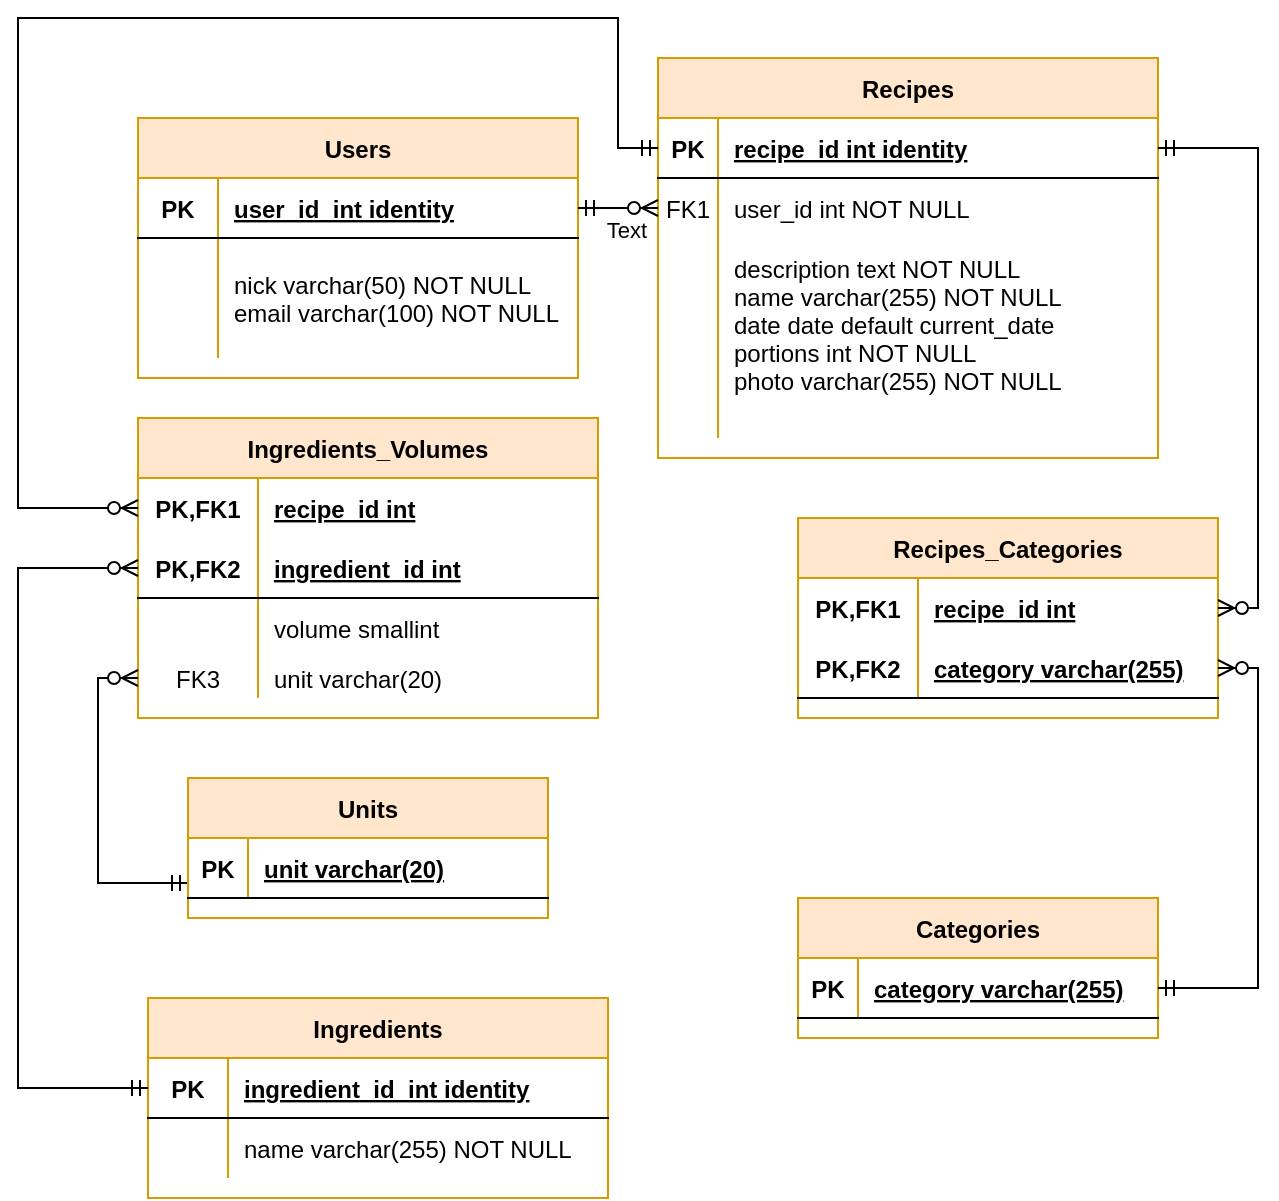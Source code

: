 <mxfile>
    <diagram id="R2lEEEUBdFMjLlhIrx00" name="Page-1">
        <mxGraphModel dx="469" dy="608" grid="1" gridSize="10" guides="1" tooltips="1" connect="1" arrows="1" fold="1" page="1" pageScale="1" pageWidth="850" pageHeight="1100" math="0" shadow="0" extFonts="Permanent Marker^https://fonts.googleapis.com/css?family=Permanent+Marker">
            <root>
                <mxCell id="0"/>
                <mxCell id="1" parent="0"/>
                <mxCell id="C-vyLk0tnHw3VtMMgP7b-2" value="Recipes" style="shape=table;startSize=30;container=1;collapsible=1;childLayout=tableLayout;fixedRows=1;rowLines=0;fontStyle=1;align=center;resizeLast=1;fillColor=#ffe6cc;strokeColor=#d79b00;fontColor=#000000;" parent="1" vertex="1">
                    <mxGeometry x="450" y="110" width="250" height="200" as="geometry"/>
                </mxCell>
                <mxCell id="C-vyLk0tnHw3VtMMgP7b-3" value="" style="shape=partialRectangle;collapsible=0;dropTarget=0;pointerEvents=0;fillColor=none;points=[[0,0.5],[1,0.5]];portConstraint=eastwest;top=0;left=0;right=0;bottom=1;" parent="C-vyLk0tnHw3VtMMgP7b-2" vertex="1">
                    <mxGeometry y="30" width="250" height="30" as="geometry"/>
                </mxCell>
                <mxCell id="C-vyLk0tnHw3VtMMgP7b-4" value="PK" style="shape=partialRectangle;overflow=hidden;connectable=0;fillColor=none;top=0;left=0;bottom=0;right=0;fontStyle=1;" parent="C-vyLk0tnHw3VtMMgP7b-3" vertex="1">
                    <mxGeometry width="30" height="30" as="geometry"/>
                </mxCell>
                <mxCell id="C-vyLk0tnHw3VtMMgP7b-5" value="recipe_id int identity" style="shape=partialRectangle;overflow=hidden;connectable=0;fillColor=none;top=0;left=0;bottom=0;right=0;align=left;spacingLeft=6;fontStyle=5;" parent="C-vyLk0tnHw3VtMMgP7b-3" vertex="1">
                    <mxGeometry x="30" width="220" height="30" as="geometry"/>
                </mxCell>
                <mxCell id="C-vyLk0tnHw3VtMMgP7b-6" value="" style="shape=partialRectangle;collapsible=0;dropTarget=0;pointerEvents=0;fillColor=none;points=[[0,0.5],[1,0.5]];portConstraint=eastwest;top=0;left=0;right=0;bottom=0;" parent="C-vyLk0tnHw3VtMMgP7b-2" vertex="1">
                    <mxGeometry y="60" width="250" height="30" as="geometry"/>
                </mxCell>
                <mxCell id="C-vyLk0tnHw3VtMMgP7b-7" value="FK1" style="shape=partialRectangle;overflow=hidden;connectable=0;fillColor=none;top=0;left=0;bottom=0;right=0;" parent="C-vyLk0tnHw3VtMMgP7b-6" vertex="1">
                    <mxGeometry width="30" height="30" as="geometry"/>
                </mxCell>
                <mxCell id="C-vyLk0tnHw3VtMMgP7b-8" value="user_id int NOT NULL" style="shape=partialRectangle;overflow=hidden;connectable=0;fillColor=none;top=0;left=0;bottom=0;right=0;align=left;spacingLeft=6;" parent="C-vyLk0tnHw3VtMMgP7b-6" vertex="1">
                    <mxGeometry x="30" width="220" height="30" as="geometry"/>
                </mxCell>
                <mxCell id="C-vyLk0tnHw3VtMMgP7b-9" value="" style="shape=partialRectangle;collapsible=0;dropTarget=0;pointerEvents=0;fillColor=none;points=[[0,0.5],[1,0.5]];portConstraint=eastwest;top=0;left=0;right=0;bottom=0;" parent="C-vyLk0tnHw3VtMMgP7b-2" vertex="1">
                    <mxGeometry y="90" width="250" height="100" as="geometry"/>
                </mxCell>
                <mxCell id="C-vyLk0tnHw3VtMMgP7b-10" value="" style="shape=partialRectangle;overflow=hidden;connectable=0;fillColor=none;top=0;left=0;bottom=0;right=0;" parent="C-vyLk0tnHw3VtMMgP7b-9" vertex="1">
                    <mxGeometry width="30" height="100" as="geometry"/>
                </mxCell>
                <mxCell id="C-vyLk0tnHw3VtMMgP7b-11" value="description text NOT NULL&#10;name varchar(255) NOT NULL&#10;date date default current_date&#10;portions int NOT NULL&#10;photo varchar(255) NOT NULL&#10;" style="shape=partialRectangle;overflow=hidden;connectable=0;fillColor=none;top=0;left=0;bottom=0;right=0;align=left;spacingLeft=6;" parent="C-vyLk0tnHw3VtMMgP7b-9" vertex="1">
                    <mxGeometry x="30" width="220" height="100" as="geometry"/>
                </mxCell>
                <mxCell id="C-vyLk0tnHw3VtMMgP7b-23" value="Users" style="shape=table;startSize=30;container=1;collapsible=1;childLayout=tableLayout;fixedRows=1;rowLines=0;fontStyle=1;align=center;resizeLast=1;fillColor=#ffe6cc;strokeColor=#d79b00;fontColor=#000000;" parent="1" vertex="1">
                    <mxGeometry x="190" y="140" width="220" height="130" as="geometry"/>
                </mxCell>
                <mxCell id="C-vyLk0tnHw3VtMMgP7b-24" value="" style="shape=partialRectangle;collapsible=0;dropTarget=0;pointerEvents=0;fillColor=none;points=[[0,0.5],[1,0.5]];portConstraint=eastwest;top=0;left=0;right=0;bottom=1;" parent="C-vyLk0tnHw3VtMMgP7b-23" vertex="1">
                    <mxGeometry y="30" width="220" height="30" as="geometry"/>
                </mxCell>
                <mxCell id="C-vyLk0tnHw3VtMMgP7b-25" value="PK" style="shape=partialRectangle;overflow=hidden;connectable=0;fillColor=none;top=0;left=0;bottom=0;right=0;fontStyle=1;" parent="C-vyLk0tnHw3VtMMgP7b-24" vertex="1">
                    <mxGeometry width="40" height="30" as="geometry"/>
                </mxCell>
                <mxCell id="C-vyLk0tnHw3VtMMgP7b-26" value="user_id  int identity" style="shape=partialRectangle;overflow=hidden;connectable=0;fillColor=none;top=0;left=0;bottom=0;right=0;align=left;spacingLeft=6;fontStyle=5;" parent="C-vyLk0tnHw3VtMMgP7b-24" vertex="1">
                    <mxGeometry x="40" width="180" height="30" as="geometry"/>
                </mxCell>
                <mxCell id="C-vyLk0tnHw3VtMMgP7b-27" value="" style="shape=partialRectangle;collapsible=0;dropTarget=0;pointerEvents=0;fillColor=none;points=[[0,0.5],[1,0.5]];portConstraint=eastwest;top=0;left=0;right=0;bottom=0;" parent="C-vyLk0tnHw3VtMMgP7b-23" vertex="1">
                    <mxGeometry y="60" width="220" height="60" as="geometry"/>
                </mxCell>
                <mxCell id="C-vyLk0tnHw3VtMMgP7b-28" value="" style="shape=partialRectangle;overflow=hidden;connectable=0;fillColor=none;top=0;left=0;bottom=0;right=0;" parent="C-vyLk0tnHw3VtMMgP7b-27" vertex="1">
                    <mxGeometry width="40" height="60" as="geometry"/>
                </mxCell>
                <mxCell id="C-vyLk0tnHw3VtMMgP7b-29" value="nick varchar(50) NOT NULL&#10;email varchar(100) NOT NULL" style="shape=partialRectangle;overflow=hidden;connectable=0;fillColor=none;top=0;left=0;bottom=0;right=0;align=left;spacingLeft=6;" parent="C-vyLk0tnHw3VtMMgP7b-27" vertex="1">
                    <mxGeometry x="40" width="180" height="60" as="geometry"/>
                </mxCell>
                <mxCell id="oIAYvLLcS-4hc6adBcJZ-5" value="Recipes_Categories" style="shape=table;startSize=30;container=1;collapsible=1;childLayout=tableLayout;fixedRows=1;rowLines=0;fontStyle=1;align=center;resizeLast=1;fillColor=#ffe6cc;strokeColor=#d79b00;fontColor=#000000;" parent="1" vertex="1">
                    <mxGeometry x="520" y="340" width="210" height="100" as="geometry"/>
                </mxCell>
                <mxCell id="oIAYvLLcS-4hc6adBcJZ-6" value="" style="shape=partialRectangle;collapsible=0;dropTarget=0;pointerEvents=0;fillColor=none;top=0;left=0;bottom=0;right=0;points=[[0,0.5],[1,0.5]];portConstraint=eastwest;" parent="oIAYvLLcS-4hc6adBcJZ-5" vertex="1">
                    <mxGeometry y="30" width="210" height="30" as="geometry"/>
                </mxCell>
                <mxCell id="oIAYvLLcS-4hc6adBcJZ-7" value="PK,FK1" style="shape=partialRectangle;connectable=0;fillColor=none;top=0;left=0;bottom=0;right=0;fontStyle=1;overflow=hidden;" parent="oIAYvLLcS-4hc6adBcJZ-6" vertex="1">
                    <mxGeometry width="60" height="30" as="geometry"/>
                </mxCell>
                <mxCell id="oIAYvLLcS-4hc6adBcJZ-8" value="recipe_id int" style="shape=partialRectangle;connectable=0;fillColor=none;top=0;left=0;bottom=0;right=0;align=left;spacingLeft=6;fontStyle=5;overflow=hidden;" parent="oIAYvLLcS-4hc6adBcJZ-6" vertex="1">
                    <mxGeometry x="60" width="150" height="30" as="geometry"/>
                </mxCell>
                <mxCell id="oIAYvLLcS-4hc6adBcJZ-9" value="" style="shape=partialRectangle;collapsible=0;dropTarget=0;pointerEvents=0;fillColor=none;top=0;left=0;bottom=1;right=0;points=[[0,0.5],[1,0.5]];portConstraint=eastwest;" parent="oIAYvLLcS-4hc6adBcJZ-5" vertex="1">
                    <mxGeometry y="60" width="210" height="30" as="geometry"/>
                </mxCell>
                <mxCell id="oIAYvLLcS-4hc6adBcJZ-10" value="PK,FK2" style="shape=partialRectangle;connectable=0;fillColor=none;top=0;left=0;bottom=0;right=0;fontStyle=1;overflow=hidden;" parent="oIAYvLLcS-4hc6adBcJZ-9" vertex="1">
                    <mxGeometry width="60" height="30" as="geometry"/>
                </mxCell>
                <mxCell id="oIAYvLLcS-4hc6adBcJZ-11" value="category varchar(255)" style="shape=partialRectangle;connectable=0;fillColor=none;top=0;left=0;bottom=0;right=0;align=left;spacingLeft=6;fontStyle=5;overflow=hidden;" parent="oIAYvLLcS-4hc6adBcJZ-9" vertex="1">
                    <mxGeometry x="60" width="150" height="30" as="geometry"/>
                </mxCell>
                <mxCell id="oIAYvLLcS-4hc6adBcJZ-22" value="Categories" style="shape=table;startSize=30;container=1;collapsible=1;childLayout=tableLayout;fixedRows=1;rowLines=0;fontStyle=1;align=center;resizeLast=1;fillColor=#ffe6cc;strokeColor=#d79b00;fontColor=#000000;" parent="1" vertex="1">
                    <mxGeometry x="520" y="530" width="180" height="70" as="geometry"/>
                </mxCell>
                <mxCell id="oIAYvLLcS-4hc6adBcJZ-23" value="" style="shape=partialRectangle;collapsible=0;dropTarget=0;pointerEvents=0;fillColor=none;top=0;left=0;bottom=1;right=0;points=[[0,0.5],[1,0.5]];portConstraint=eastwest;" parent="oIAYvLLcS-4hc6adBcJZ-22" vertex="1">
                    <mxGeometry y="30" width="180" height="30" as="geometry"/>
                </mxCell>
                <mxCell id="oIAYvLLcS-4hc6adBcJZ-24" value="PK" style="shape=partialRectangle;connectable=0;fillColor=none;top=0;left=0;bottom=0;right=0;fontStyle=1;overflow=hidden;" parent="oIAYvLLcS-4hc6adBcJZ-23" vertex="1">
                    <mxGeometry width="30" height="30" as="geometry"/>
                </mxCell>
                <mxCell id="oIAYvLLcS-4hc6adBcJZ-25" value="category varchar(255)" style="shape=partialRectangle;connectable=0;fillColor=none;top=0;left=0;bottom=0;right=0;align=left;spacingLeft=6;fontStyle=5;overflow=hidden;" parent="oIAYvLLcS-4hc6adBcJZ-23" vertex="1">
                    <mxGeometry x="30" width="150" height="30" as="geometry"/>
                </mxCell>
                <mxCell id="oIAYvLLcS-4hc6adBcJZ-36" style="edgeStyle=orthogonalEdgeStyle;rounded=0;orthogonalLoop=1;jettySize=auto;html=1;exitX=1;exitY=0.5;exitDx=0;exitDy=0;entryX=1;entryY=0.5;entryDx=0;entryDy=0;startArrow=ERmandOne;startFill=0;endArrow=ERzeroToMany;endFill=1;" parent="1" source="oIAYvLLcS-4hc6adBcJZ-23" target="oIAYvLLcS-4hc6adBcJZ-9" edge="1">
                    <mxGeometry relative="1" as="geometry"/>
                </mxCell>
                <mxCell id="oIAYvLLcS-4hc6adBcJZ-37" value="Ingredients_Volumes" style="shape=table;startSize=30;container=1;collapsible=1;childLayout=tableLayout;fixedRows=1;rowLines=0;fontStyle=1;align=center;resizeLast=1;fillColor=#ffe6cc;strokeColor=#d79b00;fontColor=#000000;" parent="1" vertex="1">
                    <mxGeometry x="190" y="290" width="230" height="150" as="geometry"/>
                </mxCell>
                <mxCell id="oIAYvLLcS-4hc6adBcJZ-38" value="" style="shape=partialRectangle;collapsible=0;dropTarget=0;pointerEvents=0;fillColor=none;top=0;left=0;bottom=0;right=0;points=[[0,0.5],[1,0.5]];portConstraint=eastwest;" parent="oIAYvLLcS-4hc6adBcJZ-37" vertex="1">
                    <mxGeometry y="30" width="230" height="30" as="geometry"/>
                </mxCell>
                <mxCell id="oIAYvLLcS-4hc6adBcJZ-39" value="PK,FK1" style="shape=partialRectangle;connectable=0;fillColor=none;top=0;left=0;bottom=0;right=0;fontStyle=1;overflow=hidden;" parent="oIAYvLLcS-4hc6adBcJZ-38" vertex="1">
                    <mxGeometry width="60" height="30" as="geometry"/>
                </mxCell>
                <mxCell id="oIAYvLLcS-4hc6adBcJZ-40" value="recipe_id int" style="shape=partialRectangle;connectable=0;fillColor=none;top=0;left=0;bottom=0;right=0;align=left;spacingLeft=6;fontStyle=5;overflow=hidden;" parent="oIAYvLLcS-4hc6adBcJZ-38" vertex="1">
                    <mxGeometry x="60" width="170" height="30" as="geometry"/>
                </mxCell>
                <mxCell id="oIAYvLLcS-4hc6adBcJZ-41" value="" style="shape=partialRectangle;collapsible=0;dropTarget=0;pointerEvents=0;fillColor=none;top=0;left=0;bottom=1;right=0;points=[[0,0.5],[1,0.5]];portConstraint=eastwest;" parent="oIAYvLLcS-4hc6adBcJZ-37" vertex="1">
                    <mxGeometry y="60" width="230" height="30" as="geometry"/>
                </mxCell>
                <mxCell id="oIAYvLLcS-4hc6adBcJZ-42" value="PK,FK2" style="shape=partialRectangle;connectable=0;fillColor=none;top=0;left=0;bottom=0;right=0;fontStyle=1;overflow=hidden;" parent="oIAYvLLcS-4hc6adBcJZ-41" vertex="1">
                    <mxGeometry width="60" height="30" as="geometry"/>
                </mxCell>
                <mxCell id="oIAYvLLcS-4hc6adBcJZ-43" value="ingredient_id int" style="shape=partialRectangle;connectable=0;fillColor=none;top=0;left=0;bottom=0;right=0;align=left;spacingLeft=6;fontStyle=5;overflow=hidden;" parent="oIAYvLLcS-4hc6adBcJZ-41" vertex="1">
                    <mxGeometry x="60" width="170" height="30" as="geometry"/>
                </mxCell>
                <mxCell id="oIAYvLLcS-4hc6adBcJZ-44" value="" style="shape=partialRectangle;collapsible=0;dropTarget=0;pointerEvents=0;fillColor=none;top=0;left=0;bottom=0;right=0;points=[[0,0.5],[1,0.5]];portConstraint=eastwest;" parent="oIAYvLLcS-4hc6adBcJZ-37" vertex="1">
                    <mxGeometry y="90" width="230" height="30" as="geometry"/>
                </mxCell>
                <mxCell id="oIAYvLLcS-4hc6adBcJZ-45" value="" style="shape=partialRectangle;connectable=0;fillColor=none;top=0;left=0;bottom=0;right=0;editable=1;overflow=hidden;" parent="oIAYvLLcS-4hc6adBcJZ-44" vertex="1">
                    <mxGeometry width="60" height="30" as="geometry"/>
                </mxCell>
                <mxCell id="oIAYvLLcS-4hc6adBcJZ-46" value="volume smallint" style="shape=partialRectangle;connectable=0;fillColor=none;top=0;left=0;bottom=0;right=0;align=left;spacingLeft=6;overflow=hidden;" parent="oIAYvLLcS-4hc6adBcJZ-44" vertex="1">
                    <mxGeometry x="60" width="170" height="30" as="geometry"/>
                </mxCell>
                <mxCell id="oIAYvLLcS-4hc6adBcJZ-47" value="" style="shape=partialRectangle;collapsible=0;dropTarget=0;pointerEvents=0;fillColor=none;top=0;left=0;bottom=0;right=0;points=[[0,0.5],[1,0.5]];portConstraint=eastwest;" parent="oIAYvLLcS-4hc6adBcJZ-37" vertex="1">
                    <mxGeometry y="120" width="230" height="20" as="geometry"/>
                </mxCell>
                <mxCell id="oIAYvLLcS-4hc6adBcJZ-48" value="FK3" style="shape=partialRectangle;connectable=0;fillColor=none;top=0;left=0;bottom=0;right=0;editable=1;overflow=hidden;" parent="oIAYvLLcS-4hc6adBcJZ-47" vertex="1">
                    <mxGeometry width="60" height="20" as="geometry"/>
                </mxCell>
                <mxCell id="oIAYvLLcS-4hc6adBcJZ-49" value="unit varchar(20)" style="shape=partialRectangle;connectable=0;fillColor=none;top=0;left=0;bottom=0;right=0;align=left;spacingLeft=6;overflow=hidden;" parent="oIAYvLLcS-4hc6adBcJZ-47" vertex="1">
                    <mxGeometry x="60" width="170" height="20" as="geometry"/>
                </mxCell>
                <mxCell id="oIAYvLLcS-4hc6adBcJZ-62" style="edgeStyle=orthogonalEdgeStyle;rounded=0;orthogonalLoop=1;jettySize=auto;html=1;exitX=0;exitY=0.75;exitDx=0;exitDy=0;entryX=0;entryY=0.5;entryDx=0;entryDy=0;startArrow=ERmandOne;startFill=0;endArrow=ERzeroToMany;endFill=1;" parent="1" source="oIAYvLLcS-4hc6adBcJZ-50" target="oIAYvLLcS-4hc6adBcJZ-47" edge="1">
                    <mxGeometry relative="1" as="geometry"/>
                </mxCell>
                <mxCell id="oIAYvLLcS-4hc6adBcJZ-50" value="Units" style="shape=table;startSize=30;container=1;collapsible=1;childLayout=tableLayout;fixedRows=1;rowLines=0;fontStyle=1;align=center;resizeLast=1;fillColor=#ffe6cc;strokeColor=#d79b00;fontColor=#000000;" parent="1" vertex="1">
                    <mxGeometry x="215" y="470" width="180" height="70" as="geometry"/>
                </mxCell>
                <mxCell id="oIAYvLLcS-4hc6adBcJZ-51" value="" style="shape=partialRectangle;collapsible=0;dropTarget=0;pointerEvents=0;fillColor=none;top=0;left=0;bottom=1;right=0;points=[[0,0.5],[1,0.5]];portConstraint=eastwest;" parent="oIAYvLLcS-4hc6adBcJZ-50" vertex="1">
                    <mxGeometry y="30" width="180" height="30" as="geometry"/>
                </mxCell>
                <mxCell id="oIAYvLLcS-4hc6adBcJZ-52" value="PK" style="shape=partialRectangle;connectable=0;fillColor=none;top=0;left=0;bottom=0;right=0;fontStyle=1;overflow=hidden;" parent="oIAYvLLcS-4hc6adBcJZ-51" vertex="1">
                    <mxGeometry width="30" height="30" as="geometry"/>
                </mxCell>
                <mxCell id="oIAYvLLcS-4hc6adBcJZ-53" value="unit varchar(20)" style="shape=partialRectangle;connectable=0;fillColor=none;top=0;left=0;bottom=0;right=0;align=left;spacingLeft=6;fontStyle=5;overflow=hidden;" parent="oIAYvLLcS-4hc6adBcJZ-51" vertex="1">
                    <mxGeometry x="30" width="150" height="30" as="geometry"/>
                </mxCell>
                <mxCell id="oIAYvLLcS-4hc6adBcJZ-54" value="Ingredients" style="shape=table;startSize=30;container=1;collapsible=1;childLayout=tableLayout;fixedRows=1;rowLines=0;fontStyle=1;align=center;resizeLast=1;fillColor=#ffe6cc;strokeColor=#d79b00;fontColor=#000000;" parent="1" vertex="1">
                    <mxGeometry x="195" y="580" width="230" height="100" as="geometry"/>
                </mxCell>
                <mxCell id="oIAYvLLcS-4hc6adBcJZ-55" value="" style="shape=partialRectangle;collapsible=0;dropTarget=0;pointerEvents=0;fillColor=none;points=[[0,0.5],[1,0.5]];portConstraint=eastwest;top=0;left=0;right=0;bottom=1;" parent="oIAYvLLcS-4hc6adBcJZ-54" vertex="1">
                    <mxGeometry y="30" width="230" height="30" as="geometry"/>
                </mxCell>
                <mxCell id="oIAYvLLcS-4hc6adBcJZ-56" value="PK" style="shape=partialRectangle;overflow=hidden;connectable=0;fillColor=none;top=0;left=0;bottom=0;right=0;fontStyle=1;" parent="oIAYvLLcS-4hc6adBcJZ-55" vertex="1">
                    <mxGeometry width="40" height="30" as="geometry"/>
                </mxCell>
                <mxCell id="oIAYvLLcS-4hc6adBcJZ-57" value="ingredient_id  int identity" style="shape=partialRectangle;overflow=hidden;connectable=0;fillColor=none;top=0;left=0;bottom=0;right=0;align=left;spacingLeft=6;fontStyle=5;" parent="oIAYvLLcS-4hc6adBcJZ-55" vertex="1">
                    <mxGeometry x="40" width="190" height="30" as="geometry"/>
                </mxCell>
                <mxCell id="oIAYvLLcS-4hc6adBcJZ-58" value="" style="shape=partialRectangle;collapsible=0;dropTarget=0;pointerEvents=0;fillColor=none;points=[[0,0.5],[1,0.5]];portConstraint=eastwest;top=0;left=0;right=0;bottom=0;" parent="oIAYvLLcS-4hc6adBcJZ-54" vertex="1">
                    <mxGeometry y="60" width="230" height="30" as="geometry"/>
                </mxCell>
                <mxCell id="oIAYvLLcS-4hc6adBcJZ-59" value="" style="shape=partialRectangle;overflow=hidden;connectable=0;fillColor=none;top=0;left=0;bottom=0;right=0;" parent="oIAYvLLcS-4hc6adBcJZ-58" vertex="1">
                    <mxGeometry width="40" height="30" as="geometry"/>
                </mxCell>
                <mxCell id="oIAYvLLcS-4hc6adBcJZ-60" value="name varchar(255) NOT NULL" style="shape=partialRectangle;overflow=hidden;connectable=0;fillColor=none;top=0;left=0;bottom=0;right=0;align=left;spacingLeft=6;" parent="oIAYvLLcS-4hc6adBcJZ-58" vertex="1">
                    <mxGeometry x="40" width="190" height="30" as="geometry"/>
                </mxCell>
                <mxCell id="oIAYvLLcS-4hc6adBcJZ-66" style="edgeStyle=orthogonalEdgeStyle;rounded=0;orthogonalLoop=1;jettySize=auto;html=1;exitX=0;exitY=0.5;exitDx=0;exitDy=0;entryX=0;entryY=0.5;entryDx=0;entryDy=0;startArrow=ERmandOne;startFill=0;endArrow=ERzeroToMany;endFill=1;" parent="1" source="oIAYvLLcS-4hc6adBcJZ-55" target="oIAYvLLcS-4hc6adBcJZ-41" edge="1">
                    <mxGeometry relative="1" as="geometry">
                        <Array as="points">
                            <mxPoint x="130" y="625"/>
                            <mxPoint x="130" y="365"/>
                        </Array>
                    </mxGeometry>
                </mxCell>
                <mxCell id="oIAYvLLcS-4hc6adBcJZ-67" style="edgeStyle=orthogonalEdgeStyle;rounded=0;orthogonalLoop=1;jettySize=auto;html=1;exitX=0;exitY=0.5;exitDx=0;exitDy=0;entryX=0;entryY=0.5;entryDx=0;entryDy=0;startArrow=ERmandOne;startFill=0;endArrow=ERzeroToMany;endFill=1;" parent="1" source="C-vyLk0tnHw3VtMMgP7b-3" target="oIAYvLLcS-4hc6adBcJZ-38" edge="1">
                    <mxGeometry relative="1" as="geometry">
                        <Array as="points">
                            <mxPoint x="430" y="155"/>
                            <mxPoint x="430" y="90"/>
                            <mxPoint x="130" y="90"/>
                            <mxPoint x="130" y="335"/>
                        </Array>
                    </mxGeometry>
                </mxCell>
                <mxCell id="oIAYvLLcS-4hc6adBcJZ-68" style="edgeStyle=orthogonalEdgeStyle;rounded=0;orthogonalLoop=1;jettySize=auto;html=1;exitX=1;exitY=0.5;exitDx=0;exitDy=0;entryX=1;entryY=0.5;entryDx=0;entryDy=0;startArrow=ERmandOne;startFill=0;endArrow=ERzeroToMany;endFill=1;" parent="1" source="C-vyLk0tnHw3VtMMgP7b-3" target="oIAYvLLcS-4hc6adBcJZ-6" edge="1">
                    <mxGeometry relative="1" as="geometry"/>
                </mxCell>
                <mxCell id="oIAYvLLcS-4hc6adBcJZ-69" style="edgeStyle=orthogonalEdgeStyle;rounded=0;orthogonalLoop=1;jettySize=auto;html=1;exitX=1;exitY=0.5;exitDx=0;exitDy=0;entryX=0;entryY=0.5;entryDx=0;entryDy=0;startArrow=ERmandOne;startFill=0;endArrow=ERzeroToMany;endFill=1;" parent="1" source="C-vyLk0tnHw3VtMMgP7b-24" target="C-vyLk0tnHw3VtMMgP7b-6" edge="1">
                    <mxGeometry relative="1" as="geometry"/>
                </mxCell>
                <mxCell id="oIAYvLLcS-4hc6adBcJZ-70" value="Text" style="edgeLabel;html=1;align=center;verticalAlign=middle;resizable=0;points=[];" parent="oIAYvLLcS-4hc6adBcJZ-69" vertex="1" connectable="0">
                    <mxGeometry x="0.167" y="-12" relative="1" as="geometry">
                        <mxPoint y="-1" as="offset"/>
                    </mxGeometry>
                </mxCell>
            </root>
        </mxGraphModel>
    </diagram>
</mxfile>